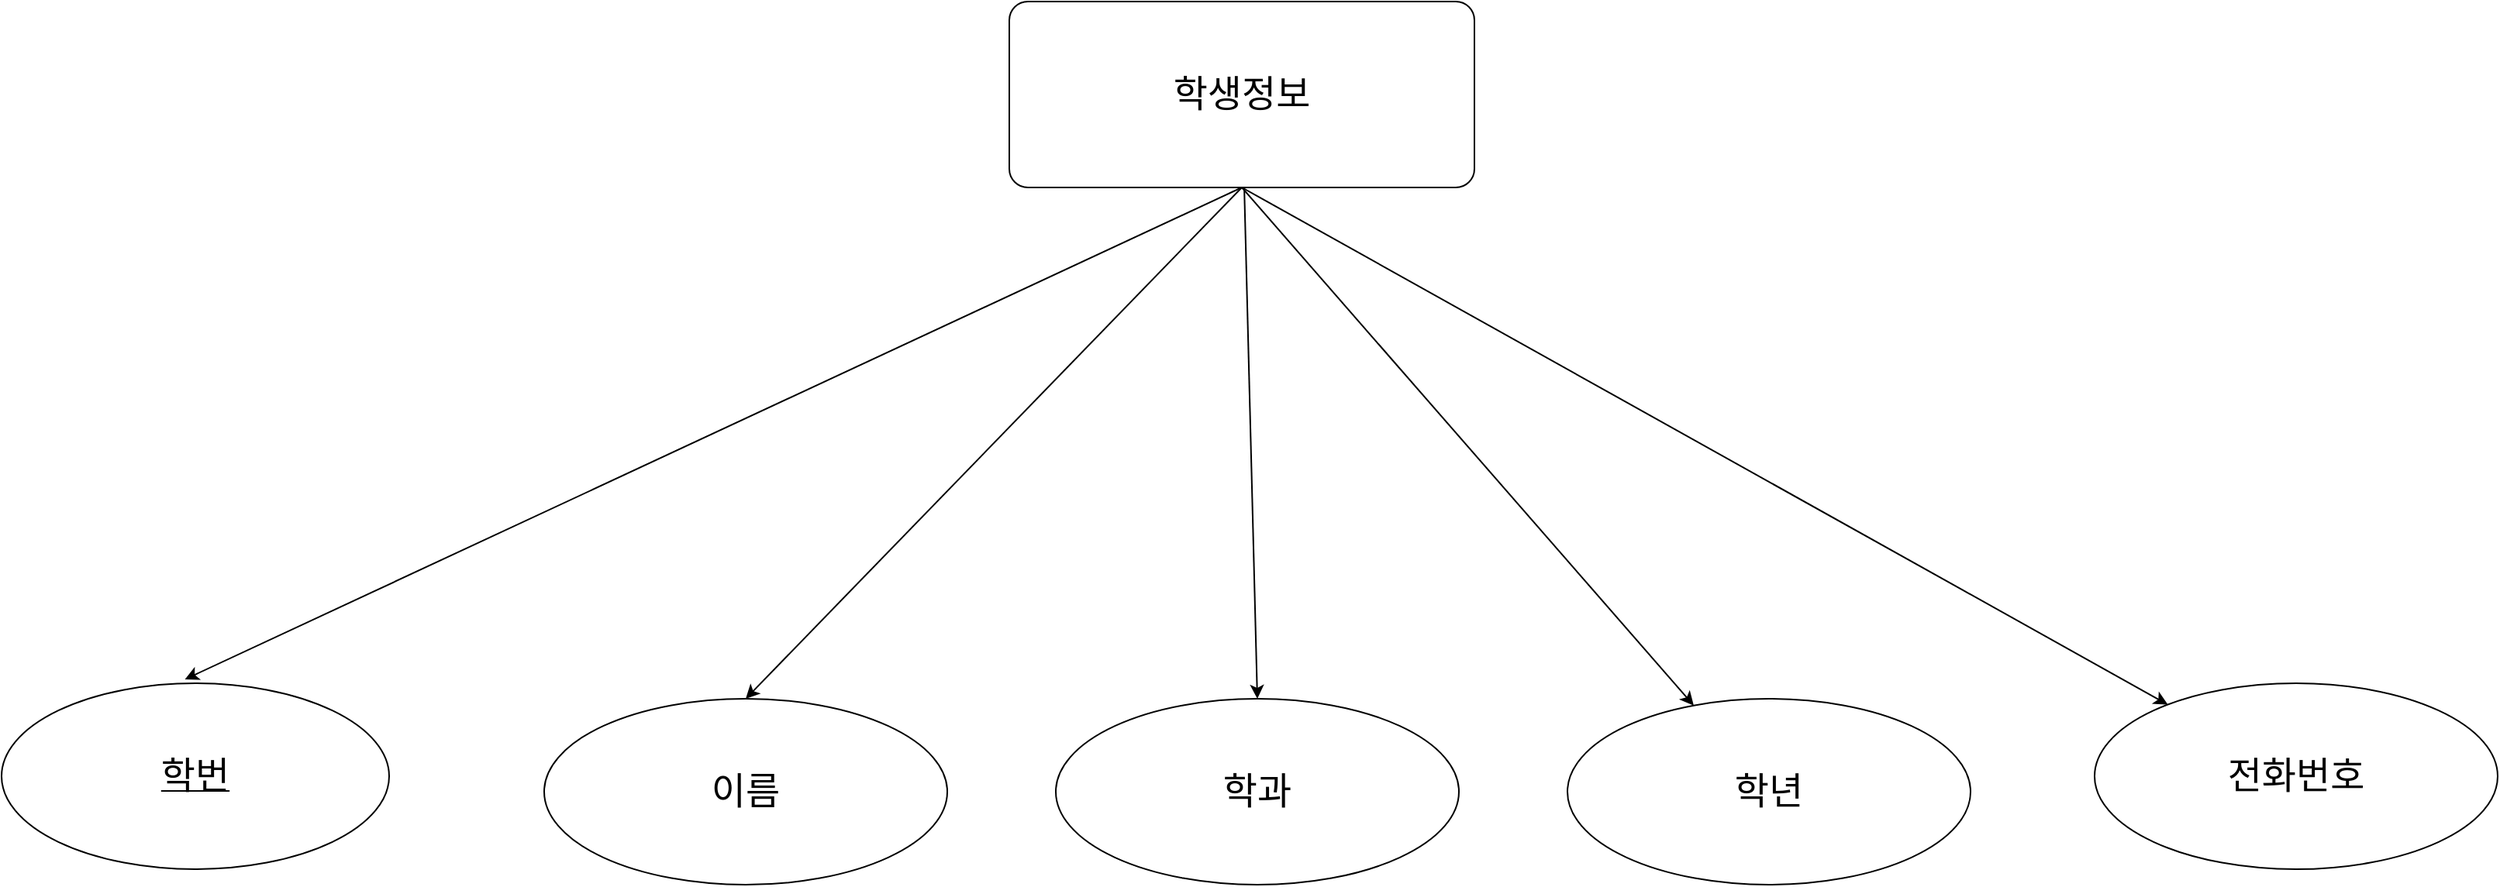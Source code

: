 <mxfile version="21.3.2" type="device">
  <diagram name="페이지-1" id="Cw3_gSCWrAGt-vMbcASF">
    <mxGraphModel dx="1687" dy="889" grid="1" gridSize="10" guides="1" tooltips="1" connect="1" arrows="1" fold="1" page="1" pageScale="1" pageWidth="4681" pageHeight="3300" math="0" shadow="0">
      <root>
        <mxCell id="0" />
        <mxCell id="1" parent="0" />
        <mxCell id="457C8kTD09BuJkiLqrI9-15" style="rounded=0;orthogonalLoop=1;jettySize=auto;html=1;entryX=0.473;entryY=-0.021;entryDx=0;entryDy=0;entryPerimeter=0;exitX=0.5;exitY=1;exitDx=0;exitDy=0;" edge="1" parent="1" source="457C8kTD09BuJkiLqrI9-1" target="457C8kTD09BuJkiLqrI9-2">
          <mxGeometry relative="1" as="geometry" />
        </mxCell>
        <mxCell id="457C8kTD09BuJkiLqrI9-16" style="edgeStyle=none;shape=connector;rounded=0;orthogonalLoop=1;jettySize=auto;html=1;entryX=0.5;entryY=0;entryDx=0;entryDy=0;labelBackgroundColor=default;strokeColor=default;fontFamily=Helvetica;fontSize=11;fontColor=default;endArrow=classic;exitX=0.5;exitY=1;exitDx=0;exitDy=0;" edge="1" parent="1" source="457C8kTD09BuJkiLqrI9-1" target="457C8kTD09BuJkiLqrI9-4">
          <mxGeometry relative="1" as="geometry" />
        </mxCell>
        <mxCell id="457C8kTD09BuJkiLqrI9-17" style="edgeStyle=none;shape=connector;rounded=0;orthogonalLoop=1;jettySize=auto;html=1;entryX=0.5;entryY=0;entryDx=0;entryDy=0;labelBackgroundColor=default;strokeColor=default;fontFamily=Helvetica;fontSize=11;fontColor=default;endArrow=classic;" edge="1" parent="1" source="457C8kTD09BuJkiLqrI9-1" target="457C8kTD09BuJkiLqrI9-6">
          <mxGeometry relative="1" as="geometry" />
        </mxCell>
        <mxCell id="457C8kTD09BuJkiLqrI9-18" style="edgeStyle=none;shape=connector;rounded=0;orthogonalLoop=1;jettySize=auto;html=1;labelBackgroundColor=default;strokeColor=default;fontFamily=Helvetica;fontSize=11;fontColor=default;endArrow=classic;exitX=0.5;exitY=1;exitDx=0;exitDy=0;" edge="1" parent="1" source="457C8kTD09BuJkiLqrI9-1" target="457C8kTD09BuJkiLqrI9-7">
          <mxGeometry relative="1" as="geometry" />
        </mxCell>
        <mxCell id="457C8kTD09BuJkiLqrI9-19" style="edgeStyle=none;shape=connector;rounded=0;orthogonalLoop=1;jettySize=auto;html=1;labelBackgroundColor=default;strokeColor=default;fontFamily=Helvetica;fontSize=11;fontColor=default;endArrow=classic;exitX=0.5;exitY=1;exitDx=0;exitDy=0;" edge="1" parent="1" source="457C8kTD09BuJkiLqrI9-1" target="457C8kTD09BuJkiLqrI9-5">
          <mxGeometry relative="1" as="geometry" />
        </mxCell>
        <mxCell id="457C8kTD09BuJkiLqrI9-1" value="&lt;span style=&quot;font-size: 24px;&quot;&gt;학생정보&lt;/span&gt;" style="rounded=1;arcSize=10;whiteSpace=wrap;html=1;align=center;" vertex="1" parent="1">
          <mxGeometry x="700" y="30" width="300" height="120" as="geometry" />
        </mxCell>
        <mxCell id="457C8kTD09BuJkiLqrI9-2" value="&lt;span style=&quot;font-size: 24px;&quot;&gt;학번&lt;/span&gt;" style="ellipse;whiteSpace=wrap;html=1;align=center;fontStyle=4;" vertex="1" parent="1">
          <mxGeometry x="50" y="470" width="250" height="120" as="geometry" />
        </mxCell>
        <mxCell id="457C8kTD09BuJkiLqrI9-4" value="&lt;font style=&quot;font-size: 24px;&quot;&gt;이름&lt;/font&gt;" style="ellipse;whiteSpace=wrap;html=1;align=center;" vertex="1" parent="1">
          <mxGeometry x="400" y="480" width="260" height="120" as="geometry" />
        </mxCell>
        <mxCell id="457C8kTD09BuJkiLqrI9-5" value="&lt;font style=&quot;font-size: 24px;&quot;&gt;전화번호&lt;/font&gt;" style="ellipse;whiteSpace=wrap;html=1;align=center;" vertex="1" parent="1">
          <mxGeometry x="1400" y="470" width="260" height="120" as="geometry" />
        </mxCell>
        <mxCell id="457C8kTD09BuJkiLqrI9-6" value="&lt;font style=&quot;font-size: 24px;&quot;&gt;학과&lt;/font&gt;" style="ellipse;whiteSpace=wrap;html=1;align=center;" vertex="1" parent="1">
          <mxGeometry x="730" y="480" width="260" height="120" as="geometry" />
        </mxCell>
        <mxCell id="457C8kTD09BuJkiLqrI9-7" value="&lt;font style=&quot;font-size: 24px;&quot;&gt;학년&lt;/font&gt;" style="ellipse;whiteSpace=wrap;html=1;align=center;" vertex="1" parent="1">
          <mxGeometry x="1060" y="480" width="260" height="120" as="geometry" />
        </mxCell>
      </root>
    </mxGraphModel>
  </diagram>
</mxfile>
